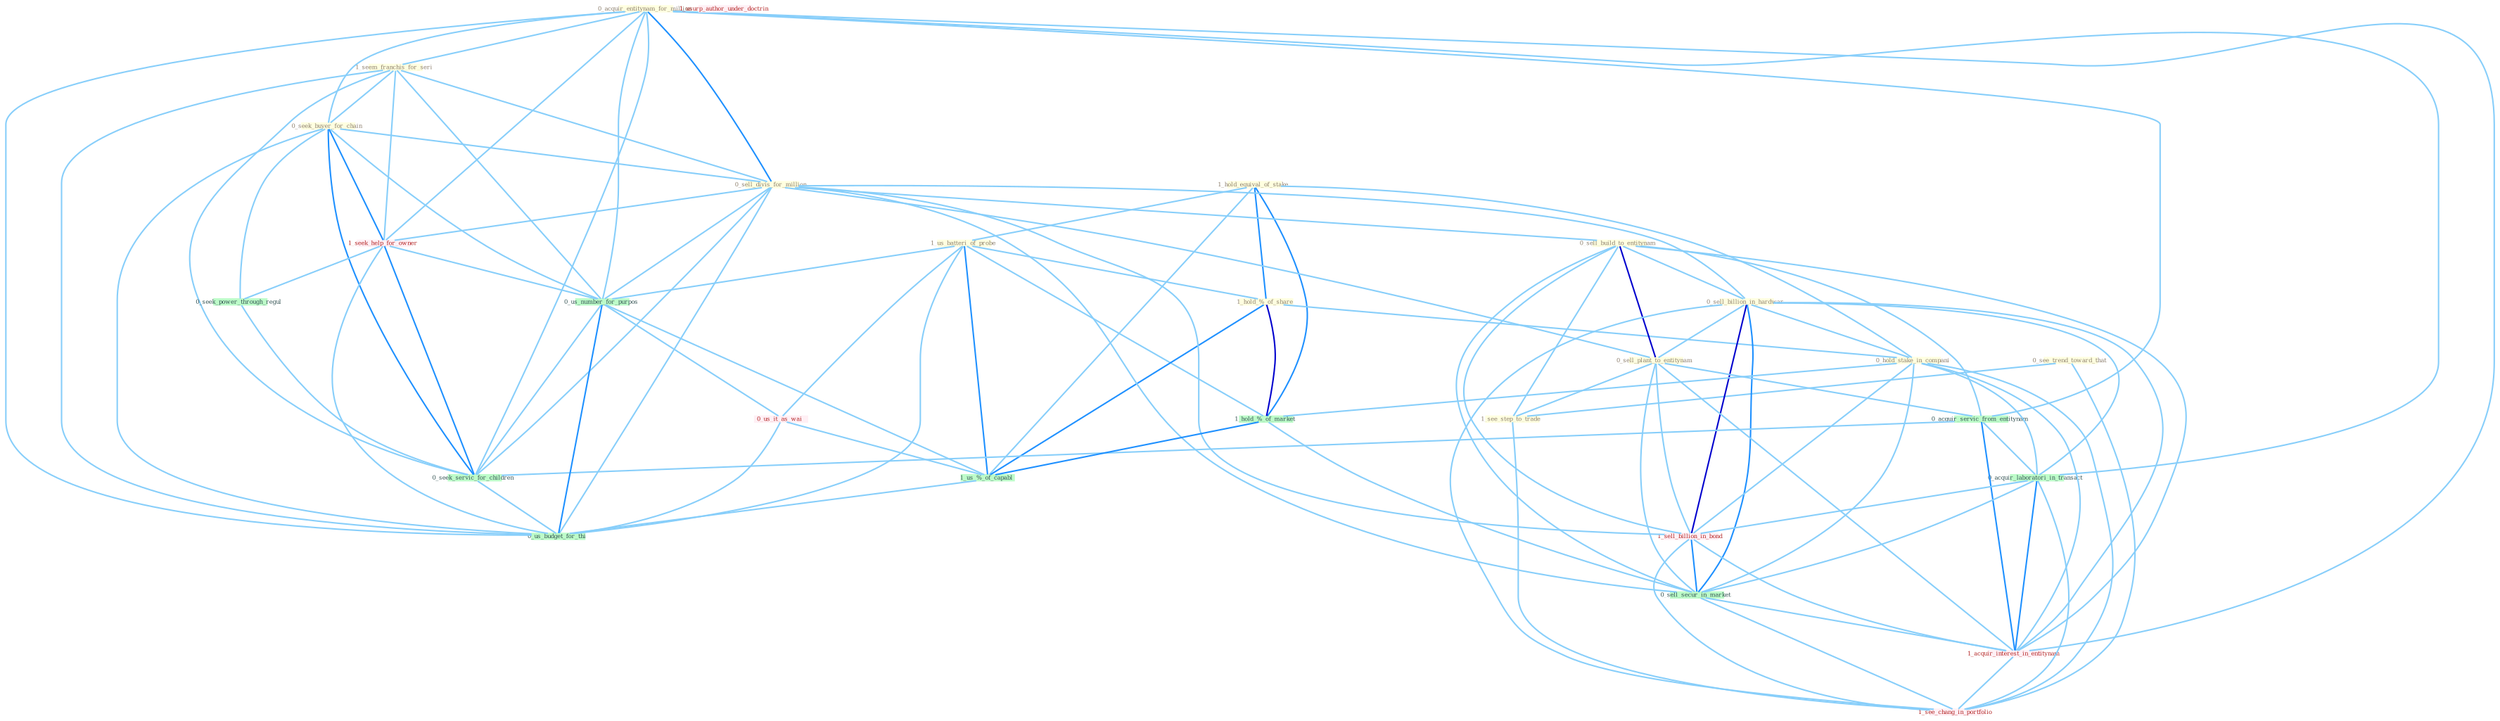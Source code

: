 Graph G{ 
    node
    [shape=polygon,style=filled,width=.5,height=.06,color="#BDFCC9",fixedsize=true,fontsize=4,
    fontcolor="#2f4f4f"];
    {node
    [color="#ffffe0", fontcolor="#8b7d6b"] "0_see_trend_toward_that " "0_acquir_entitynam_for_million " "1_hold_equival_of_stake " "1_seem_franchis_for_seri " "1_us_batteri_of_probe " "1_hold_%_of_share " "0_seek_buyer_for_chain " "0_sell_divis_for_million " "0_sell_build_to_entitynam " "0_sell_billion_in_hardwar " "0_sell_plant_to_entitynam " "1_see_step_to_trade " "0_hold_stake_in_compani "}
{node [color="#fff0f5", fontcolor="#b22222"] "1_seek_help_for_owner " "1_sell_billion_in_bond " "0_us_it_as_wai " "1_usurp_author_under_doctrin " "1_acquir_interest_in_entitynam " "1_see_chang_in_portfolio "}
edge [color="#B0E2FF"];

	"0_see_trend_toward_that " -- "1_see_step_to_trade " [w="1", color="#87cefa" ];
	"0_see_trend_toward_that " -- "1_see_chang_in_portfolio " [w="1", color="#87cefa" ];
	"0_acquir_entitynam_for_million " -- "1_seem_franchis_for_seri " [w="1", color="#87cefa" ];
	"0_acquir_entitynam_for_million " -- "0_seek_buyer_for_chain " [w="1", color="#87cefa" ];
	"0_acquir_entitynam_for_million " -- "0_sell_divis_for_million " [w="2", color="#1e90ff" , len=0.8];
	"0_acquir_entitynam_for_million " -- "1_seek_help_for_owner " [w="1", color="#87cefa" ];
	"0_acquir_entitynam_for_million " -- "0_acquir_servic_from_entitynam " [w="1", color="#87cefa" ];
	"0_acquir_entitynam_for_million " -- "0_us_number_for_purpos " [w="1", color="#87cefa" ];
	"0_acquir_entitynam_for_million " -- "0_acquir_laboratori_in_transact " [w="1", color="#87cefa" ];
	"0_acquir_entitynam_for_million " -- "1_acquir_interest_in_entitynam " [w="1", color="#87cefa" ];
	"0_acquir_entitynam_for_million " -- "0_seek_servic_for_children " [w="1", color="#87cefa" ];
	"0_acquir_entitynam_for_million " -- "0_us_budget_for_thi " [w="1", color="#87cefa" ];
	"1_hold_equival_of_stake " -- "1_us_batteri_of_probe " [w="1", color="#87cefa" ];
	"1_hold_equival_of_stake " -- "1_hold_%_of_share " [w="2", color="#1e90ff" , len=0.8];
	"1_hold_equival_of_stake " -- "0_hold_stake_in_compani " [w="1", color="#87cefa" ];
	"1_hold_equival_of_stake " -- "1_hold_%_of_market " [w="2", color="#1e90ff" , len=0.8];
	"1_hold_equival_of_stake " -- "1_us_%_of_capabl " [w="1", color="#87cefa" ];
	"1_seem_franchis_for_seri " -- "0_seek_buyer_for_chain " [w="1", color="#87cefa" ];
	"1_seem_franchis_for_seri " -- "0_sell_divis_for_million " [w="1", color="#87cefa" ];
	"1_seem_franchis_for_seri " -- "1_seek_help_for_owner " [w="1", color="#87cefa" ];
	"1_seem_franchis_for_seri " -- "0_us_number_for_purpos " [w="1", color="#87cefa" ];
	"1_seem_franchis_for_seri " -- "0_seek_servic_for_children " [w="1", color="#87cefa" ];
	"1_seem_franchis_for_seri " -- "0_us_budget_for_thi " [w="1", color="#87cefa" ];
	"1_us_batteri_of_probe " -- "1_hold_%_of_share " [w="1", color="#87cefa" ];
	"1_us_batteri_of_probe " -- "1_hold_%_of_market " [w="1", color="#87cefa" ];
	"1_us_batteri_of_probe " -- "0_us_number_for_purpos " [w="1", color="#87cefa" ];
	"1_us_batteri_of_probe " -- "0_us_it_as_wai " [w="1", color="#87cefa" ];
	"1_us_batteri_of_probe " -- "1_us_%_of_capabl " [w="2", color="#1e90ff" , len=0.8];
	"1_us_batteri_of_probe " -- "0_us_budget_for_thi " [w="1", color="#87cefa" ];
	"1_hold_%_of_share " -- "0_hold_stake_in_compani " [w="1", color="#87cefa" ];
	"1_hold_%_of_share " -- "1_hold_%_of_market " [w="3", color="#0000cd" , len=0.6];
	"1_hold_%_of_share " -- "1_us_%_of_capabl " [w="2", color="#1e90ff" , len=0.8];
	"0_seek_buyer_for_chain " -- "0_sell_divis_for_million " [w="1", color="#87cefa" ];
	"0_seek_buyer_for_chain " -- "1_seek_help_for_owner " [w="2", color="#1e90ff" , len=0.8];
	"0_seek_buyer_for_chain " -- "0_seek_power_through_regul " [w="1", color="#87cefa" ];
	"0_seek_buyer_for_chain " -- "0_us_number_for_purpos " [w="1", color="#87cefa" ];
	"0_seek_buyer_for_chain " -- "0_seek_servic_for_children " [w="2", color="#1e90ff" , len=0.8];
	"0_seek_buyer_for_chain " -- "0_us_budget_for_thi " [w="1", color="#87cefa" ];
	"0_sell_divis_for_million " -- "0_sell_build_to_entitynam " [w="1", color="#87cefa" ];
	"0_sell_divis_for_million " -- "0_sell_billion_in_hardwar " [w="1", color="#87cefa" ];
	"0_sell_divis_for_million " -- "0_sell_plant_to_entitynam " [w="1", color="#87cefa" ];
	"0_sell_divis_for_million " -- "1_seek_help_for_owner " [w="1", color="#87cefa" ];
	"0_sell_divis_for_million " -- "0_us_number_for_purpos " [w="1", color="#87cefa" ];
	"0_sell_divis_for_million " -- "1_sell_billion_in_bond " [w="1", color="#87cefa" ];
	"0_sell_divis_for_million " -- "0_sell_secur_in_market " [w="1", color="#87cefa" ];
	"0_sell_divis_for_million " -- "0_seek_servic_for_children " [w="1", color="#87cefa" ];
	"0_sell_divis_for_million " -- "0_us_budget_for_thi " [w="1", color="#87cefa" ];
	"0_sell_build_to_entitynam " -- "0_sell_billion_in_hardwar " [w="1", color="#87cefa" ];
	"0_sell_build_to_entitynam " -- "0_sell_plant_to_entitynam " [w="3", color="#0000cd" , len=0.6];
	"0_sell_build_to_entitynam " -- "1_see_step_to_trade " [w="1", color="#87cefa" ];
	"0_sell_build_to_entitynam " -- "0_acquir_servic_from_entitynam " [w="1", color="#87cefa" ];
	"0_sell_build_to_entitynam " -- "1_sell_billion_in_bond " [w="1", color="#87cefa" ];
	"0_sell_build_to_entitynam " -- "0_sell_secur_in_market " [w="1", color="#87cefa" ];
	"0_sell_build_to_entitynam " -- "1_acquir_interest_in_entitynam " [w="1", color="#87cefa" ];
	"0_sell_billion_in_hardwar " -- "0_sell_plant_to_entitynam " [w="1", color="#87cefa" ];
	"0_sell_billion_in_hardwar " -- "0_hold_stake_in_compani " [w="1", color="#87cefa" ];
	"0_sell_billion_in_hardwar " -- "0_acquir_laboratori_in_transact " [w="1", color="#87cefa" ];
	"0_sell_billion_in_hardwar " -- "1_sell_billion_in_bond " [w="3", color="#0000cd" , len=0.6];
	"0_sell_billion_in_hardwar " -- "0_sell_secur_in_market " [w="2", color="#1e90ff" , len=0.8];
	"0_sell_billion_in_hardwar " -- "1_acquir_interest_in_entitynam " [w="1", color="#87cefa" ];
	"0_sell_billion_in_hardwar " -- "1_see_chang_in_portfolio " [w="1", color="#87cefa" ];
	"0_sell_plant_to_entitynam " -- "1_see_step_to_trade " [w="1", color="#87cefa" ];
	"0_sell_plant_to_entitynam " -- "0_acquir_servic_from_entitynam " [w="1", color="#87cefa" ];
	"0_sell_plant_to_entitynam " -- "1_sell_billion_in_bond " [w="1", color="#87cefa" ];
	"0_sell_plant_to_entitynam " -- "0_sell_secur_in_market " [w="1", color="#87cefa" ];
	"0_sell_plant_to_entitynam " -- "1_acquir_interest_in_entitynam " [w="1", color="#87cefa" ];
	"1_see_step_to_trade " -- "1_see_chang_in_portfolio " [w="1", color="#87cefa" ];
	"0_hold_stake_in_compani " -- "1_hold_%_of_market " [w="1", color="#87cefa" ];
	"0_hold_stake_in_compani " -- "0_acquir_laboratori_in_transact " [w="1", color="#87cefa" ];
	"0_hold_stake_in_compani " -- "1_sell_billion_in_bond " [w="1", color="#87cefa" ];
	"0_hold_stake_in_compani " -- "0_sell_secur_in_market " [w="1", color="#87cefa" ];
	"0_hold_stake_in_compani " -- "1_acquir_interest_in_entitynam " [w="1", color="#87cefa" ];
	"0_hold_stake_in_compani " -- "1_see_chang_in_portfolio " [w="1", color="#87cefa" ];
	"1_seek_help_for_owner " -- "0_seek_power_through_regul " [w="1", color="#87cefa" ];
	"1_seek_help_for_owner " -- "0_us_number_for_purpos " [w="1", color="#87cefa" ];
	"1_seek_help_for_owner " -- "0_seek_servic_for_children " [w="2", color="#1e90ff" , len=0.8];
	"1_seek_help_for_owner " -- "0_us_budget_for_thi " [w="1", color="#87cefa" ];
	"0_acquir_servic_from_entitynam " -- "0_acquir_laboratori_in_transact " [w="1", color="#87cefa" ];
	"0_acquir_servic_from_entitynam " -- "1_acquir_interest_in_entitynam " [w="2", color="#1e90ff" , len=0.8];
	"0_acquir_servic_from_entitynam " -- "0_seek_servic_for_children " [w="1", color="#87cefa" ];
	"1_hold_%_of_market " -- "1_us_%_of_capabl " [w="2", color="#1e90ff" , len=0.8];
	"1_hold_%_of_market " -- "0_sell_secur_in_market " [w="1", color="#87cefa" ];
	"0_seek_power_through_regul " -- "0_seek_servic_for_children " [w="1", color="#87cefa" ];
	"0_us_number_for_purpos " -- "0_us_it_as_wai " [w="1", color="#87cefa" ];
	"0_us_number_for_purpos " -- "1_us_%_of_capabl " [w="1", color="#87cefa" ];
	"0_us_number_for_purpos " -- "0_seek_servic_for_children " [w="1", color="#87cefa" ];
	"0_us_number_for_purpos " -- "0_us_budget_for_thi " [w="2", color="#1e90ff" , len=0.8];
	"0_acquir_laboratori_in_transact " -- "1_sell_billion_in_bond " [w="1", color="#87cefa" ];
	"0_acquir_laboratori_in_transact " -- "0_sell_secur_in_market " [w="1", color="#87cefa" ];
	"0_acquir_laboratori_in_transact " -- "1_acquir_interest_in_entitynam " [w="2", color="#1e90ff" , len=0.8];
	"0_acquir_laboratori_in_transact " -- "1_see_chang_in_portfolio " [w="1", color="#87cefa" ];
	"1_sell_billion_in_bond " -- "0_sell_secur_in_market " [w="2", color="#1e90ff" , len=0.8];
	"1_sell_billion_in_bond " -- "1_acquir_interest_in_entitynam " [w="1", color="#87cefa" ];
	"1_sell_billion_in_bond " -- "1_see_chang_in_portfolio " [w="1", color="#87cefa" ];
	"0_us_it_as_wai " -- "1_us_%_of_capabl " [w="1", color="#87cefa" ];
	"0_us_it_as_wai " -- "0_us_budget_for_thi " [w="1", color="#87cefa" ];
	"1_us_%_of_capabl " -- "0_us_budget_for_thi " [w="1", color="#87cefa" ];
	"0_sell_secur_in_market " -- "1_acquir_interest_in_entitynam " [w="1", color="#87cefa" ];
	"0_sell_secur_in_market " -- "1_see_chang_in_portfolio " [w="1", color="#87cefa" ];
	"1_acquir_interest_in_entitynam " -- "1_see_chang_in_portfolio " [w="1", color="#87cefa" ];
	"0_seek_servic_for_children " -- "0_us_budget_for_thi " [w="1", color="#87cefa" ];
}